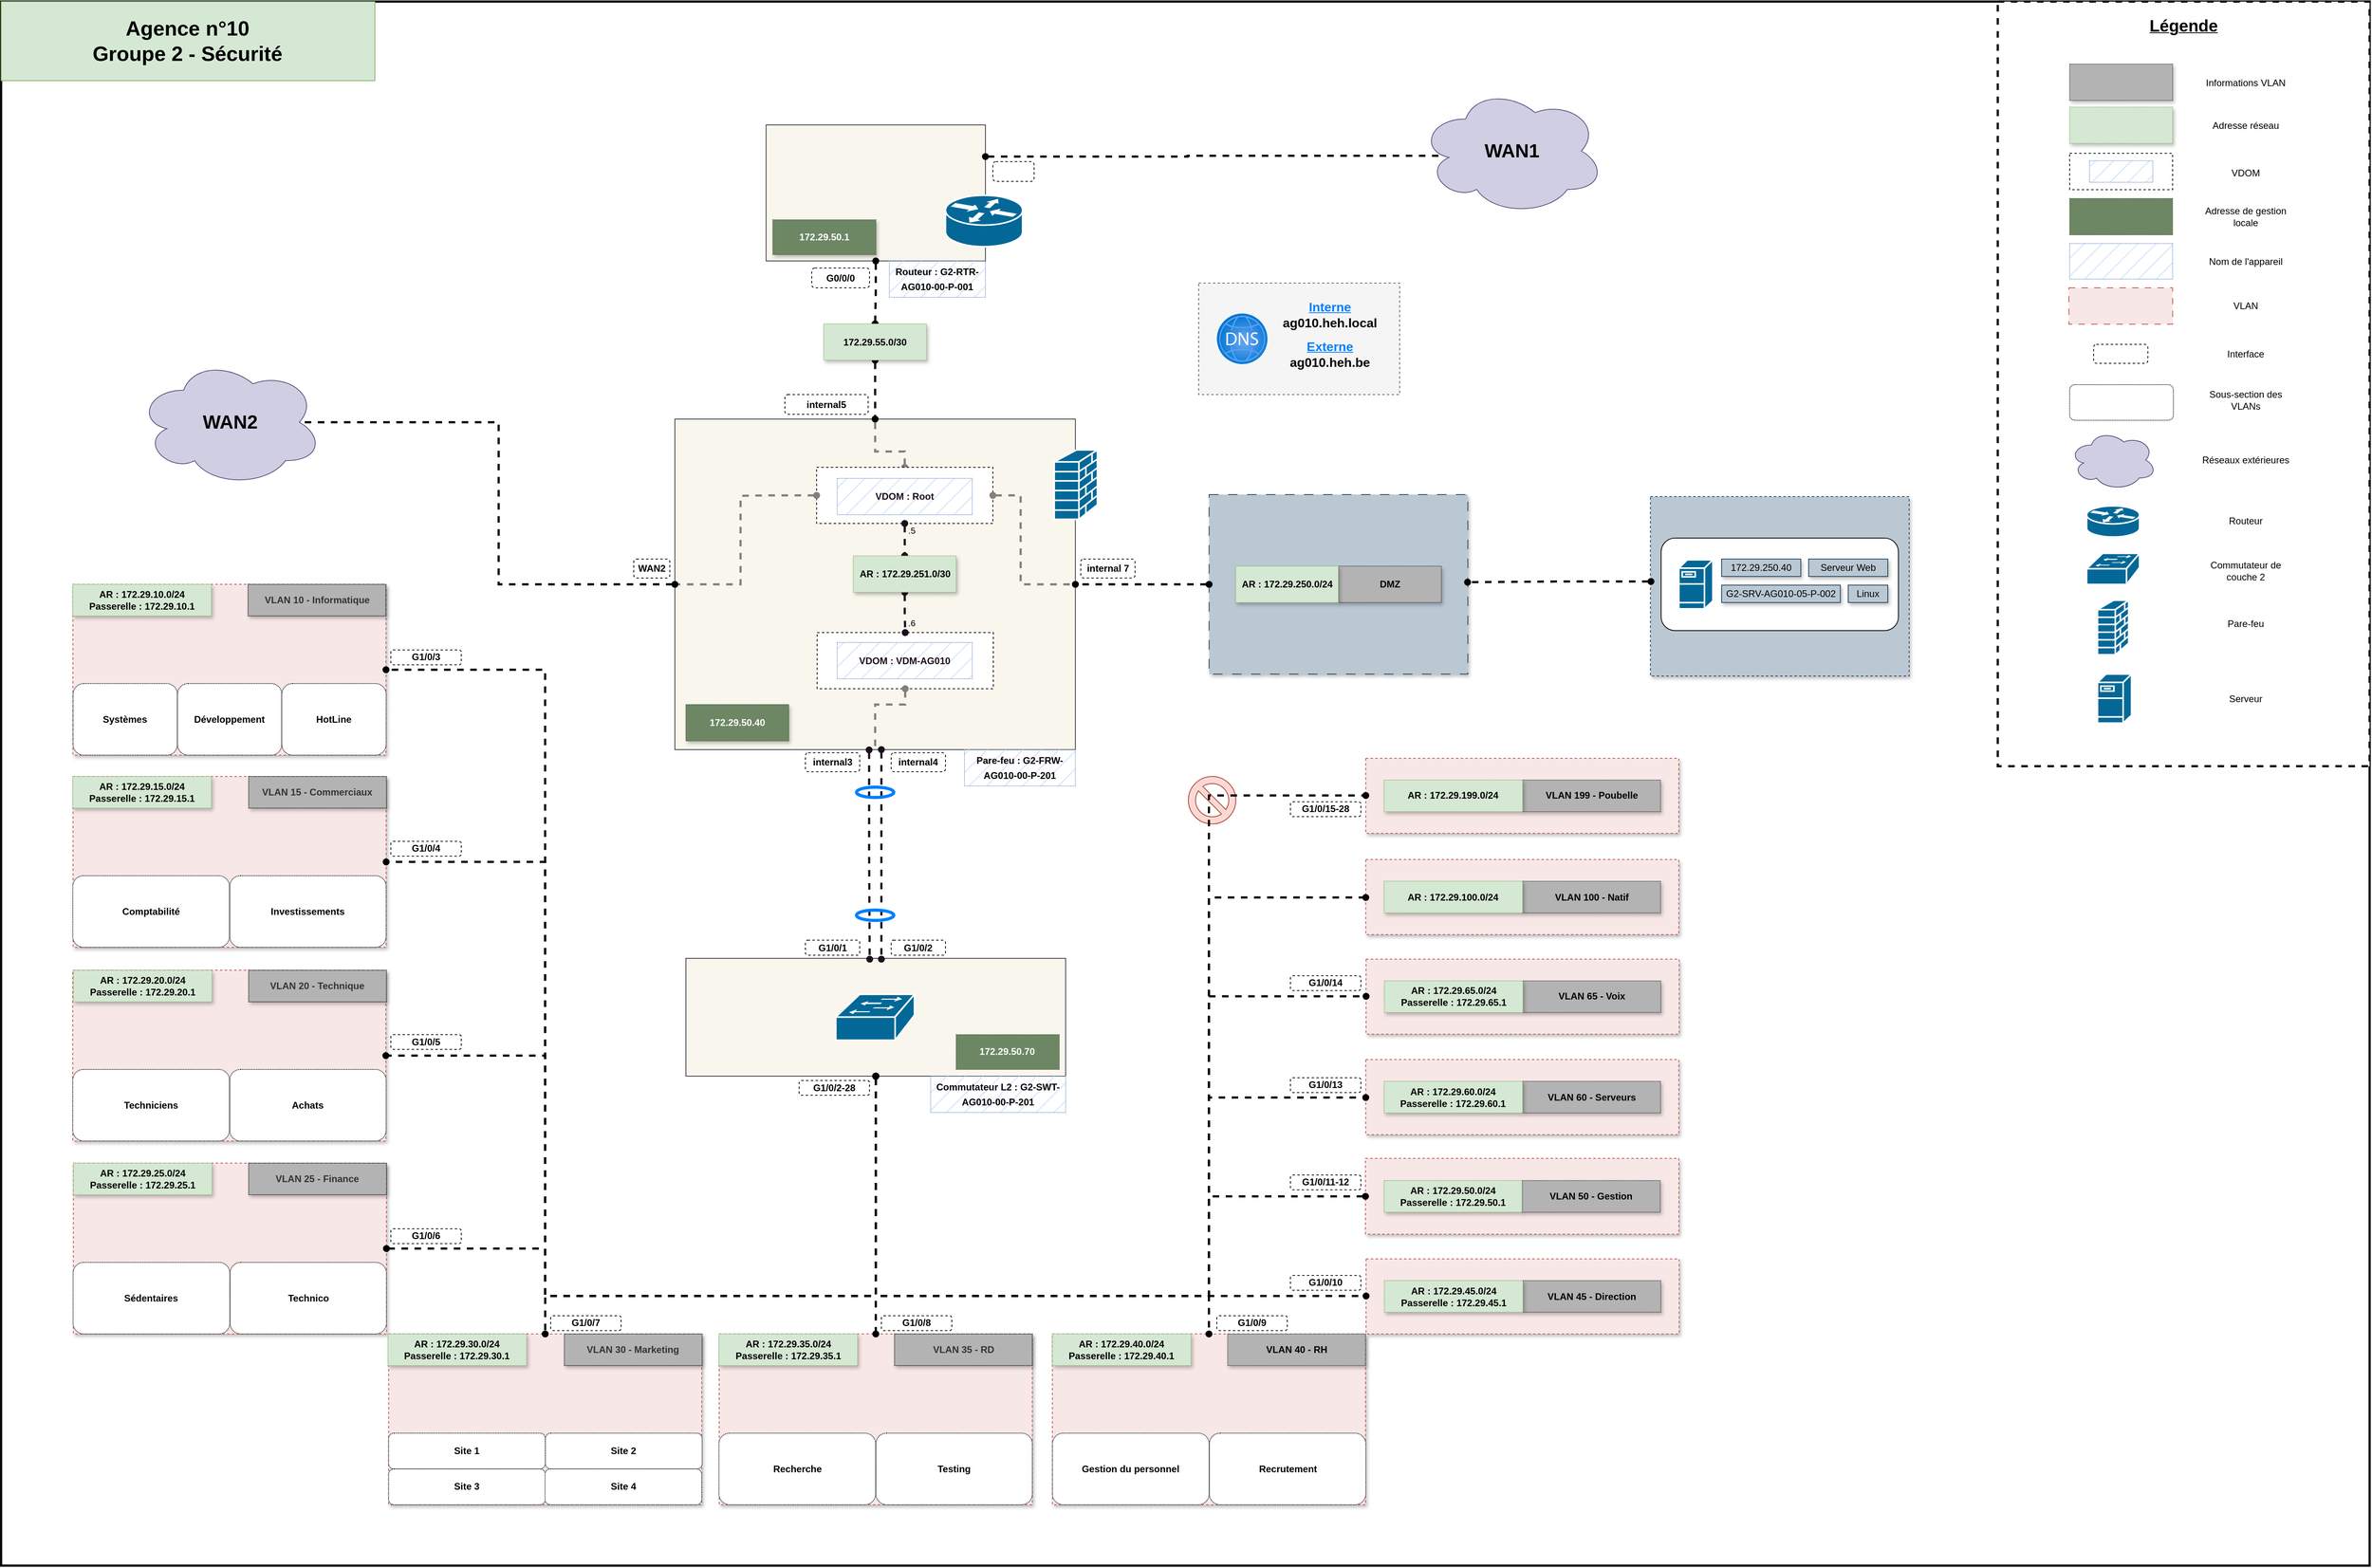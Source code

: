 <mxfile version="27.0.5">
  <diagram name="Page-1" id="o6dXWMKYZWtgQRUasc6D">
    <mxGraphModel dx="2887" dy="2301" grid="1" gridSize="10" guides="1" tooltips="1" connect="1" arrows="1" fold="1" page="1" pageScale="1" pageWidth="850" pageHeight="1100" math="0" shadow="0">
      <root>
        <mxCell id="0" />
        <mxCell id="1" parent="0" />
        <mxCell id="eMmr0PGx6Y2KIzikIdDh-79" value="" style="rounded=1;whiteSpace=wrap;html=1;" parent="1" vertex="1">
          <mxGeometry x="876" y="-692.14" width="120" height="60" as="geometry" />
        </mxCell>
        <mxCell id="OyIDfXtrHBAEX9Kgt6Ct-145" value="" style="rounded=0;whiteSpace=wrap;html=1;movable=0;resizable=0;rotatable=0;deletable=0;editable=0;locked=1;connectable=0;strokeWidth=2.756;" parent="1" vertex="1">
          <mxGeometry x="-694.59" y="-1097" width="2993.59" height="1978" as="geometry" />
        </mxCell>
        <mxCell id="eMmr0PGx6Y2KIzikIdDh-52" value="" style="rounded=0;whiteSpace=wrap;html=1;fillColor=#f9f7ed;strokeColor=#36393d;" parent="1" vertex="1">
          <mxGeometry x="272.3" y="-941" width="277.2" height="172" as="geometry" />
        </mxCell>
        <mxCell id="eMmr0PGx6Y2KIzikIdDh-23" value="" style="rounded=0;whiteSpace=wrap;html=1;fillColor=#f9f7ed;strokeColor=#36393d;" parent="1" vertex="1">
          <mxGeometry x="157" y="-569" width="506.2" height="418" as="geometry" />
        </mxCell>
        <mxCell id="eMmr0PGx6Y2KIzikIdDh-22" value="" style="rounded=0;whiteSpace=wrap;html=1;fillColor=#f9f7ed;strokeColor=#36393d;" parent="1" vertex="1">
          <mxGeometry x="170.93" y="113" width="479.95" height="149" as="geometry" />
        </mxCell>
        <mxCell id="J6SySUkuiro5pyR3R1e_-1" value="&lt;font style=&quot;font-size: 26px;&quot;&gt;&lt;b&gt;Agence n°10&lt;/b&gt;&lt;/font&gt;&lt;div style=&quot;font-size: 26px;&quot;&gt;&lt;font style=&quot;font-size: 26px;&quot;&gt;&lt;b&gt;Groupe 2 - Sécurité&lt;/b&gt;&lt;/font&gt;&lt;/div&gt;" style="rounded=0;whiteSpace=wrap;html=1;fillColor=#d5e8d4;strokeColor=#82b366;" parent="1" vertex="1">
          <mxGeometry x="-694.59" y="-1097" width="472.43" height="100" as="geometry" />
        </mxCell>
        <mxCell id="z5QOLfuxmkC_10ksmBmT-7" value="&lt;font style=&quot;font-size: 24px;&quot;&gt;&lt;b&gt;WAN2&lt;/b&gt;&lt;/font&gt;" style="ellipse;shape=cloud;whiteSpace=wrap;html=1;fillColor=#d0cee2;strokeColor=#56517e;" parent="1" vertex="1">
          <mxGeometry x="-522.36" y="-646" width="233.92" height="162" as="geometry" />
        </mxCell>
        <mxCell id="z5QOLfuxmkC_10ksmBmT-10" value="" style="rounded=0;whiteSpace=wrap;html=1;fillColor=#F8E7E7;strokeColor=#b85450;glass=0;shadow=1;dashed=1;" parent="1" vertex="1">
          <mxGeometry x="-603.81" y="-360" width="395.67" height="216" as="geometry" />
        </mxCell>
        <mxCell id="z5QOLfuxmkC_10ksmBmT-22" value="&lt;b&gt;VLAN 10 - Informatique&lt;/b&gt;" style="rounded=0;whiteSpace=wrap;html=1;fillColor=#B3B3B3;strokeColor=#000000;dashed=1;dashPattern=1 1;fontColor=#333333;shadow=1;" parent="1" vertex="1">
          <mxGeometry x="-382.49" y="-360" width="174.16" height="40" as="geometry" />
        </mxCell>
        <mxCell id="OyIDfXtrHBAEX9Kgt6Ct-5" value="&lt;b&gt;Systèmes&lt;/b&gt;" style="rounded=1;whiteSpace=wrap;html=1;dashed=1;dashPattern=1 1;" parent="1" vertex="1">
          <mxGeometry x="-603.62" y="-234.5" width="131.89" height="90.551" as="geometry" />
        </mxCell>
        <mxCell id="OyIDfXtrHBAEX9Kgt6Ct-8" value="&lt;b&gt;Développement&lt;/b&gt;" style="rounded=1;whiteSpace=wrap;html=1;dashed=1;dashPattern=1 1;" parent="1" vertex="1">
          <mxGeometry x="-471.73" y="-234.5" width="131.89" height="90.5" as="geometry" />
        </mxCell>
        <mxCell id="OyIDfXtrHBAEX9Kgt6Ct-9" value="&lt;b&gt;HotLine&lt;/b&gt;" style="rounded=1;whiteSpace=wrap;html=1;dashed=1;dashPattern=1 1;" parent="1" vertex="1">
          <mxGeometry x="-339.84" y="-234.5" width="131.89" height="90.5" as="geometry" />
        </mxCell>
        <mxCell id="OyIDfXtrHBAEX9Kgt6Ct-12" value="" style="rounded=0;whiteSpace=wrap;html=1;fillColor=#F8E7E7;strokeColor=#b85450;glass=0;shadow=1;dashed=1;" parent="1" vertex="1">
          <mxGeometry x="-603.62" y="-117" width="395.67" height="216" as="geometry" />
        </mxCell>
        <mxCell id="OyIDfXtrHBAEX9Kgt6Ct-13" value="&lt;b&gt;VLAN 15 - Commerciaux&lt;/b&gt;" style="rounded=0;whiteSpace=wrap;html=1;fillColor=#B3B3B3;strokeColor=#000000;dashed=1;dashPattern=1 1;fontColor=#333333;shadow=1;" parent="1" vertex="1">
          <mxGeometry x="-381.66" y="-117" width="174.16" height="40" as="geometry" />
        </mxCell>
        <mxCell id="OyIDfXtrHBAEX9Kgt6Ct-17" value="" style="rounded=0;whiteSpace=wrap;html=1;fillColor=#F8E7E7;strokeColor=#b85450;glass=0;shadow=1;dashed=1;" parent="1" vertex="1">
          <mxGeometry x="-604" y="128" width="395.67" height="216" as="geometry" />
        </mxCell>
        <mxCell id="OyIDfXtrHBAEX9Kgt6Ct-18" value="&lt;b&gt;VLAN 20 - Technique&lt;/b&gt;" style="rounded=0;whiteSpace=wrap;html=1;fillColor=#B3B3B3;strokeColor=#000000;dashed=1;dashPattern=1 1;fontColor=#333333;shadow=1;" parent="1" vertex="1">
          <mxGeometry x="-381.73" y="128" width="174.16" height="40" as="geometry" />
        </mxCell>
        <mxCell id="OyIDfXtrHBAEX9Kgt6Ct-23" value="&lt;b&gt;Investissements&lt;/b&gt;" style="rounded=1;whiteSpace=wrap;html=1;dashed=1;dashPattern=1 1;" parent="1" vertex="1">
          <mxGeometry x="-405.59" y="8.45" width="197.637" height="90.551" as="geometry" />
        </mxCell>
        <mxCell id="OyIDfXtrHBAEX9Kgt6Ct-26" value="&lt;b&gt;Comptabilité&lt;/b&gt;" style="rounded=1;whiteSpace=wrap;html=1;dashed=1;dashPattern=1 1;" parent="1" vertex="1">
          <mxGeometry x="-604" y="8.45" width="198.031" height="90.551" as="geometry" />
        </mxCell>
        <mxCell id="OyIDfXtrHBAEX9Kgt6Ct-27" value="&lt;b&gt;Achats&lt;/b&gt;" style="rounded=1;whiteSpace=wrap;html=1;dashed=1;dashPattern=1 1;" parent="1" vertex="1">
          <mxGeometry x="-405.59" y="253.45" width="197.637" height="90.551" as="geometry" />
        </mxCell>
        <mxCell id="OyIDfXtrHBAEX9Kgt6Ct-28" value="&lt;b&gt;Techniciens&lt;/b&gt;" style="rounded=1;whiteSpace=wrap;html=1;dashed=1;dashPattern=1 1;" parent="1" vertex="1">
          <mxGeometry x="-604" y="253.45" width="198.031" height="90.551" as="geometry" />
        </mxCell>
        <mxCell id="OyIDfXtrHBAEX9Kgt6Ct-29" value="" style="rounded=0;whiteSpace=wrap;html=1;fillColor=#F8E7E7;strokeColor=#b85450;glass=0;shadow=1;dashed=1;" parent="1" vertex="1">
          <mxGeometry x="-204.747" y="588" width="395.67" height="216" as="geometry" />
        </mxCell>
        <mxCell id="OyIDfXtrHBAEX9Kgt6Ct-30" value="&lt;b&gt;VLAN 30 - Marketing&lt;/b&gt;" style="rounded=0;whiteSpace=wrap;html=1;fillColor=#B3B3B3;strokeColor=#000000;dashed=1;dashPattern=1 1;fontColor=#333333;shadow=1;" parent="1" vertex="1">
          <mxGeometry x="17.26" y="588" width="174.16" height="40" as="geometry" />
        </mxCell>
        <mxCell id="OyIDfXtrHBAEX9Kgt6Ct-32" value="&lt;b&gt;Site 1&lt;/b&gt;" style="rounded=1;whiteSpace=wrap;html=1;dashed=1;dashPattern=1 1;" parent="1" vertex="1">
          <mxGeometry x="-204.82" y="713.45" width="198.031" height="45.275" as="geometry" />
        </mxCell>
        <mxCell id="OyIDfXtrHBAEX9Kgt6Ct-33" value="&lt;b&gt;Site 2&lt;/b&gt;" style="rounded=1;whiteSpace=wrap;html=1;dashed=1;dashPattern=1 1;" parent="1" vertex="1">
          <mxGeometry x="-6.61" y="713.45" width="198.031" height="45.275" as="geometry" />
        </mxCell>
        <mxCell id="OyIDfXtrHBAEX9Kgt6Ct-34" value="&lt;b&gt;Site 3&lt;/b&gt;" style="rounded=1;whiteSpace=wrap;html=1;dashed=1;dashPattern=1 1;" parent="1" vertex="1">
          <mxGeometry x="-204.82" y="758.72" width="198.031" height="45.275" as="geometry" />
        </mxCell>
        <mxCell id="OyIDfXtrHBAEX9Kgt6Ct-35" value="&lt;b&gt;Site 4&lt;/b&gt;" style="rounded=1;whiteSpace=wrap;html=1;dashed=1;dashPattern=1 1;" parent="1" vertex="1">
          <mxGeometry x="-7.11" y="758.72" width="198.031" height="45.275" as="geometry" />
        </mxCell>
        <mxCell id="OyIDfXtrHBAEX9Kgt6Ct-36" value="" style="rounded=0;whiteSpace=wrap;html=1;fillColor=#F8E7E7;strokeColor=#b85450;glass=0;shadow=1;dashed=1;" parent="1" vertex="1">
          <mxGeometry x="-603.24" y="372" width="395.67" height="216" as="geometry" />
        </mxCell>
        <mxCell id="OyIDfXtrHBAEX9Kgt6Ct-37" value="&lt;b&gt;VLAN 25 - Finance&lt;/b&gt;" style="rounded=0;whiteSpace=wrap;html=1;fillColor=#B3B3B3;strokeColor=#000000;dashed=1;dashPattern=1 1;fontColor=#333333;shadow=1;" parent="1" vertex="1">
          <mxGeometry x="-381.66" y="372" width="174.16" height="40" as="geometry" />
        </mxCell>
        <mxCell id="OyIDfXtrHBAEX9Kgt6Ct-38" value="&lt;b&gt;Technico&lt;/b&gt;" style="rounded=1;whiteSpace=wrap;html=1;dashed=1;dashPattern=1 1;" parent="1" vertex="1">
          <mxGeometry x="-405.21" y="497.45" width="197.637" height="90.551" as="geometry" />
        </mxCell>
        <mxCell id="OyIDfXtrHBAEX9Kgt6Ct-39" value="&lt;b&gt;Sédentaires&lt;/b&gt;" style="rounded=1;whiteSpace=wrap;html=1;dashed=1;dashPattern=1 1;" parent="1" vertex="1">
          <mxGeometry x="-603.62" y="497.45" width="198.031" height="90.551" as="geometry" />
        </mxCell>
        <mxCell id="OyIDfXtrHBAEX9Kgt6Ct-40" value="" style="rounded=0;whiteSpace=wrap;html=1;fillColor=#F8E7E7;strokeColor=#b85450;glass=0;shadow=1;dashed=1;" parent="1" vertex="1">
          <mxGeometry x="213.07" y="588" width="395.67" height="216" as="geometry" />
        </mxCell>
        <mxCell id="OyIDfXtrHBAEX9Kgt6Ct-41" value="&lt;b&gt;VLAN 35 - RD&lt;/b&gt;" style="rounded=0;whiteSpace=wrap;html=1;fillColor=#B3B3B3;strokeColor=#000000;dashed=1;dashPattern=1 1;fontColor=#333333;shadow=1;" parent="1" vertex="1">
          <mxGeometry x="434.58" y="588" width="174.16" height="40" as="geometry" />
        </mxCell>
        <mxCell id="OyIDfXtrHBAEX9Kgt6Ct-42" value="&lt;b&gt;Testing&lt;/b&gt;" style="rounded=1;whiteSpace=wrap;html=1;dashed=1;dashPattern=1 1;" parent="1" vertex="1">
          <mxGeometry x="411.1" y="713.45" width="197.637" height="90.551" as="geometry" />
        </mxCell>
        <mxCell id="OyIDfXtrHBAEX9Kgt6Ct-43" value="&lt;b&gt;Recherche&lt;/b&gt;" style="rounded=1;whiteSpace=wrap;html=1;dashed=1;dashPattern=1 1;" parent="1" vertex="1">
          <mxGeometry x="212.69" y="713.45" width="198.031" height="90.551" as="geometry" />
        </mxCell>
        <mxCell id="OyIDfXtrHBAEX9Kgt6Ct-44" value="" style="rounded=0;whiteSpace=wrap;html=1;fillColor=#F8E7E7;strokeColor=#b85450;glass=0;shadow=1;dashed=1;" parent="1" vertex="1">
          <mxGeometry x="634.19" y="588" width="395.67" height="216" as="geometry" />
        </mxCell>
        <mxCell id="OyIDfXtrHBAEX9Kgt6Ct-45" value="&lt;b&gt;VLAN 40 - RH&lt;/b&gt;" style="rounded=0;whiteSpace=wrap;html=1;fillColor=#B3B3B3;strokeColor=#36393d;dashed=1;dashPattern=1 1;shadow=1;" parent="1" vertex="1">
          <mxGeometry x="855.7" y="588" width="174.16" height="40" as="geometry" />
        </mxCell>
        <mxCell id="OyIDfXtrHBAEX9Kgt6Ct-46" value="&lt;b&gt;Recrutement&lt;/b&gt;" style="rounded=1;whiteSpace=wrap;html=1;dashed=1;dashPattern=1 1;" parent="1" vertex="1">
          <mxGeometry x="832.6" y="713.45" width="197.637" height="90.551" as="geometry" />
        </mxCell>
        <mxCell id="OyIDfXtrHBAEX9Kgt6Ct-47" value="&lt;b&gt;Gestion du personnel&lt;/b&gt;" style="rounded=1;whiteSpace=wrap;html=1;dashed=1;dashPattern=1 1;" parent="1" vertex="1">
          <mxGeometry x="634.19" y="713.45" width="198.031" height="90.551" as="geometry" />
        </mxCell>
        <mxCell id="OyIDfXtrHBAEX9Kgt6Ct-48" value="" style="rounded=0;whiteSpace=wrap;html=1;fillColor=#F8E7E7;strokeColor=#b85450;glass=0;shadow=1;dashed=1;" parent="1" vertex="1">
          <mxGeometry x="1030.62" y="493.12" width="395.67" height="94.882" as="geometry" />
        </mxCell>
        <mxCell id="OyIDfXtrHBAEX9Kgt6Ct-49" value="&lt;b&gt;VLAN 45 - Direction&lt;/b&gt;" style="rounded=0;whiteSpace=wrap;html=1;fillColor=#B3B3B3;strokeColor=#36393d;dashed=1;dashPattern=1 1;shadow=1;" parent="1" vertex="1">
          <mxGeometry x="1228.97" y="520.56" width="174.16" height="40" as="geometry" />
        </mxCell>
        <mxCell id="OyIDfXtrHBAEX9Kgt6Ct-56" value="&lt;b&gt;AR : 172.29.10.0/24&lt;/b&gt;&lt;div&gt;&lt;b&gt;Passerelle : 172.29.10.1&lt;/b&gt;&lt;/div&gt;" style="rounded=0;whiteSpace=wrap;html=1;fillColor=#d5e8d4;strokeColor=#82b366;dashed=1;dashPattern=1 1;shadow=1;" parent="1" vertex="1">
          <mxGeometry x="-604" y="-360" width="175.19" height="40" as="geometry" />
        </mxCell>
        <mxCell id="OyIDfXtrHBAEX9Kgt6Ct-57" value="&lt;b&gt;AR : 172.29.15.0/24&lt;/b&gt;&lt;div&gt;&lt;b&gt;Passerelle : 172.29.15.1&lt;/b&gt;&lt;/div&gt;" style="rounded=0;whiteSpace=wrap;html=1;fillColor=#d5e8d4;strokeColor=#82b366;dashed=1;dashPattern=1 1;shadow=1;" parent="1" vertex="1">
          <mxGeometry x="-604" y="-117" width="175.19" height="40" as="geometry" />
        </mxCell>
        <mxCell id="OyIDfXtrHBAEX9Kgt6Ct-58" value="&lt;b&gt;AR : 172.29.20.0/24&lt;/b&gt;&lt;div&gt;&lt;b&gt;Passerelle : 172.29.20.1&lt;/b&gt;&lt;/div&gt;" style="rounded=0;whiteSpace=wrap;html=1;fillColor=#d5e8d4;strokeColor=#82b366;dashed=1;dashPattern=1 1;shadow=1;" parent="1" vertex="1">
          <mxGeometry x="-603.24" y="128" width="175.19" height="40" as="geometry" />
        </mxCell>
        <mxCell id="OyIDfXtrHBAEX9Kgt6Ct-59" value="&lt;b&gt;AR : 172.29.25.0/24&lt;/b&gt;&lt;div&gt;&lt;b&gt;Passerelle : 172.29.25.1&lt;/b&gt;&lt;/div&gt;" style="rounded=0;whiteSpace=wrap;html=1;fillColor=#d5e8d4;strokeColor=#82b366;dashed=1;dashPattern=1 1;shadow=1;" parent="1" vertex="1">
          <mxGeometry x="-603.24" y="372" width="175.19" height="40" as="geometry" />
        </mxCell>
        <mxCell id="OyIDfXtrHBAEX9Kgt6Ct-66" value="&lt;b&gt;AR : 172.29.30.0/24&lt;/b&gt;&lt;div&gt;&lt;b&gt;Passerelle : 172.29.30.1&lt;/b&gt;&lt;/div&gt;" style="rounded=0;whiteSpace=wrap;html=1;fillColor=#d5e8d4;strokeColor=#82b366;dashed=1;dashPattern=1 1;shadow=1;" parent="1" vertex="1">
          <mxGeometry x="-205.58" y="588" width="175.19" height="40" as="geometry" />
        </mxCell>
        <mxCell id="OyIDfXtrHBAEX9Kgt6Ct-67" value="&lt;b&gt;AR : 172.29.35.0/24&lt;/b&gt;&lt;div&gt;&lt;b&gt;Passerelle : 172.29.35.1&lt;/b&gt;&lt;/div&gt;" style="rounded=0;whiteSpace=wrap;html=1;fillColor=#d5e8d4;strokeColor=#82b366;dashed=1;dashPattern=1 1;shadow=1;" parent="1" vertex="1">
          <mxGeometry x="212.69" y="588" width="175.19" height="40" as="geometry" />
        </mxCell>
        <mxCell id="OyIDfXtrHBAEX9Kgt6Ct-68" value="&lt;b&gt;AR : 172.29.40.0/24&lt;/b&gt;&lt;div&gt;&lt;b&gt;Passerelle : 172.29.40.1&lt;/b&gt;&lt;/div&gt;" style="rounded=0;whiteSpace=wrap;html=1;fillColor=#d5e8d4;strokeColor=#82b366;dashed=1;dashPattern=1 1;shadow=1;" parent="1" vertex="1">
          <mxGeometry x="634.19" y="588" width="175.19" height="40" as="geometry" />
        </mxCell>
        <mxCell id="OyIDfXtrHBAEX9Kgt6Ct-69" value="&lt;b&gt;AR : 172.29.45.0/24&lt;/b&gt;&lt;div&gt;&lt;b&gt;Passerelle : 172.29.45.1&lt;/b&gt;&lt;/div&gt;" style="rounded=0;whiteSpace=wrap;html=1;fillColor=#d5e8d4;strokeColor=#82b366;dashed=1;dashPattern=1 1;shadow=1;" parent="1" vertex="1">
          <mxGeometry x="1053.78" y="520.56" width="175.19" height="40" as="geometry" />
        </mxCell>
        <mxCell id="z5QOLfuxmkC_10ksmBmT-4" value="" style="shape=mxgraph.cisco.routers.router;sketch=0;html=1;pointerEvents=1;dashed=0;fillColor=#036897;strokeColor=#ffffff;strokeWidth=2;verticalLabelPosition=bottom;verticalAlign=top;align=center;outlineConnect=0;" parent="1" vertex="1">
          <mxGeometry x="499" y="-852" width="97.5" height="65" as="geometry" />
        </mxCell>
        <mxCell id="OyIDfXtrHBAEX9Kgt6Ct-106" value="" style="rounded=0;whiteSpace=wrap;html=1;fillColor=#F8E7E7;strokeColor=#b85450;glass=0;shadow=1;dashed=1;" parent="1" vertex="1">
          <mxGeometry x="1030.24" y="241" width="395.67" height="95" as="geometry" />
        </mxCell>
        <mxCell id="OyIDfXtrHBAEX9Kgt6Ct-107" value="&lt;b&gt;VLAN 60 - Serveurs&lt;/b&gt;" style="rounded=0;whiteSpace=wrap;html=1;fillColor=#B3B3B3;strokeColor=#36393d;dashed=1;dashPattern=1 1;shadow=1;" parent="1" vertex="1">
          <mxGeometry x="1228.59" y="268.5" width="174.16" height="40" as="geometry" />
        </mxCell>
        <mxCell id="OyIDfXtrHBAEX9Kgt6Ct-110" value="&lt;b&gt;AR : 172.29.60.0/24&lt;/b&gt;&lt;div&gt;&lt;b&gt;Passerelle : 172.29.60.1&lt;/b&gt;&lt;/div&gt;" style="rounded=0;whiteSpace=wrap;html=1;fillColor=#d5e8d4;strokeColor=#82b366;dashed=1;dashPattern=1 1;shadow=1;" parent="1" vertex="1">
          <mxGeometry x="1053.4" y="268.5" width="175.19" height="40" as="geometry" />
        </mxCell>
        <mxCell id="OyIDfXtrHBAEX9Kgt6Ct-114" value="" style="rounded=0;whiteSpace=wrap;html=1;fillColor=#F8E7E7;strokeColor=#b85450;glass=0;shadow=1;dashed=1;" parent="1" vertex="1">
          <mxGeometry x="1030.62" y="114.0" width="395.67" height="94.882" as="geometry" />
        </mxCell>
        <mxCell id="OyIDfXtrHBAEX9Kgt6Ct-115" value="&lt;b&gt;VLAN 65 - Voix&lt;/b&gt;" style="rounded=0;whiteSpace=wrap;html=1;fillColor=#B3B3B3;strokeColor=#36393d;dashed=1;dashPattern=1 1;shadow=1;" parent="1" vertex="1">
          <mxGeometry x="1228.97" y="141.44" width="174.16" height="40" as="geometry" />
        </mxCell>
        <mxCell id="OyIDfXtrHBAEX9Kgt6Ct-116" value="&lt;b&gt;AR : 172.29.65.0/24&lt;/b&gt;&lt;div&gt;&lt;b&gt;Passerelle : 172.29.65.1&lt;/b&gt;&lt;/div&gt;" style="rounded=0;whiteSpace=wrap;html=1;fillColor=#d5e8d4;strokeColor=#82b366;dashed=1;dashPattern=1 1;shadow=1;" parent="1" vertex="1">
          <mxGeometry x="1053.78" y="141.44" width="175.19" height="40" as="geometry" />
        </mxCell>
        <mxCell id="OyIDfXtrHBAEX9Kgt6Ct-117" value="" style="rounded=0;whiteSpace=wrap;html=1;fillColor=#F8E7E7;strokeColor=#b85450;glass=0;shadow=1;dashed=1;" parent="1" vertex="1">
          <mxGeometry x="1030.24" y="-12.0" width="395.67" height="95" as="geometry" />
        </mxCell>
        <mxCell id="OyIDfXtrHBAEX9Kgt6Ct-118" value="&lt;b&gt;VLAN 100 - Natif&lt;/b&gt;" style="rounded=0;whiteSpace=wrap;html=1;fillColor=#B3B3B3;strokeColor=#36393d;dashed=1;dashPattern=1 1;shadow=1;" parent="1" vertex="1">
          <mxGeometry x="1228.59" y="15.5" width="174.16" height="40" as="geometry" />
        </mxCell>
        <mxCell id="OyIDfXtrHBAEX9Kgt6Ct-119" value="&lt;b&gt;AR : 172.29.100.0/24&lt;/b&gt;" style="rounded=0;whiteSpace=wrap;html=1;fillColor=#d5e8d4;strokeColor=#82b366;dashed=1;dashPattern=1 1;shadow=1;" parent="1" vertex="1">
          <mxGeometry x="1053.4" y="15.5" width="175.19" height="40" as="geometry" />
        </mxCell>
        <mxCell id="OyIDfXtrHBAEX9Kgt6Ct-125" value="" style="rounded=0;whiteSpace=wrap;html=1;fillColor=#F8E7E7;strokeColor=#b85450;glass=0;shadow=1;dashed=1;" parent="1" vertex="1">
          <mxGeometry x="1030.24" y="-140.0" width="395.67" height="94.882" as="geometry" />
        </mxCell>
        <mxCell id="OyIDfXtrHBAEX9Kgt6Ct-126" value="&lt;b&gt;VLAN 199 - Poubelle&lt;/b&gt;" style="rounded=0;whiteSpace=wrap;html=1;fillColor=#B3B3B3;strokeColor=#36393d;dashed=1;dashPattern=1 1;shadow=1;" parent="1" vertex="1">
          <mxGeometry x="1228.59" y="-112.56" width="174.16" height="40" as="geometry" />
        </mxCell>
        <mxCell id="OyIDfXtrHBAEX9Kgt6Ct-127" value="&lt;b&gt;AR : 172.29.199.0/24&lt;/b&gt;" style="rounded=0;whiteSpace=wrap;html=1;fillColor=#d5e8d4;strokeColor=#82b366;dashed=1;dashPattern=1 1;shadow=1;" parent="1" vertex="1">
          <mxGeometry x="1053.4" y="-112.56" width="175.19" height="40" as="geometry" />
        </mxCell>
        <mxCell id="OyIDfXtrHBAEX9Kgt6Ct-129" value="&lt;font style=&quot;font-size: 24px;&quot;&gt;&lt;b&gt;WAN1&lt;/b&gt;&lt;/font&gt;" style="ellipse;shape=cloud;whiteSpace=wrap;html=1;fillColor=#d0cee2;strokeColor=#56517e;" parent="1" vertex="1">
          <mxGeometry x="1098" y="-989" width="233.92" height="162" as="geometry" />
        </mxCell>
        <mxCell id="OyIDfXtrHBAEX9Kgt6Ct-140" value="" style="rounded=0;whiteSpace=wrap;html=1;fillColor=#bac8d3;strokeColor=#23445d;glass=0;shadow=1;dashed=1;dashPattern=12 12;" parent="1" vertex="1">
          <mxGeometry x="832.22" y="-473.5" width="327" height="227" as="geometry" />
        </mxCell>
        <mxCell id="eMmr0PGx6Y2KIzikIdDh-43" style="edgeStyle=orthogonalEdgeStyle;rounded=0;orthogonalLoop=1;jettySize=auto;html=1;entryX=1;entryY=0.5;entryDx=0;entryDy=0;strokeWidth=2.756;startArrow=oval;startFill=1;endArrow=oval;endFill=1;dashed=1;" parent="1" source="OyIDfXtrHBAEX9Kgt6Ct-140" target="eMmr0PGx6Y2KIzikIdDh-23" edge="1">
          <mxGeometry relative="1" as="geometry" />
        </mxCell>
        <mxCell id="OyIDfXtrHBAEX9Kgt6Ct-141" value="&lt;b&gt;DMZ&lt;/b&gt;" style="rounded=0;whiteSpace=wrap;html=1;fillColor=#B3B3B3;strokeColor=#36393d;dashed=1;dashPattern=1 1;shadow=1;direction=west;" parent="1" vertex="1">
          <mxGeometry x="995.72" y="-383" width="129.96" height="46" as="geometry" />
        </mxCell>
        <mxCell id="OyIDfXtrHBAEX9Kgt6Ct-155" value="&lt;div style=&quot;line-height: 19px;&quot;&gt;&lt;b&gt;Commutateur L2 : G2-SWT-AG010-00-P-201&lt;/b&gt;&lt;/div&gt;" style="rounded=0;whiteSpace=wrap;html=1;fillColor=#dae8fc;strokeColor=#6c8ebf;dashed=1;dashPattern=1 1;shadow=0;fillStyle=hatch;" parent="1" vertex="1">
          <mxGeometry x="480.28" y="262" width="170.6" height="46" as="geometry" />
        </mxCell>
        <mxCell id="OyIDfXtrHBAEX9Kgt6Ct-11" value="" style="verticalLabelPosition=bottom;verticalAlign=top;html=1;shape=mxgraph.basic.no_symbol;fillColor=#fad9d5;strokeColor=#ae4132;" parent="1" vertex="1">
          <mxGeometry x="806" y="-117.0" width="60" height="60" as="geometry" />
        </mxCell>
        <mxCell id="OyIDfXtrHBAEX9Kgt6Ct-162" value="&lt;b&gt;AR : 172.29.250.0/24&lt;/b&gt;" style="rounded=0;whiteSpace=wrap;html=1;fillColor=#d5e8d4;strokeColor=#82b366;dashed=1;dashPattern=1 1;shadow=1;" parent="1" vertex="1">
          <mxGeometry x="865.76" y="-383" width="129.96" height="46" as="geometry" />
        </mxCell>
        <mxCell id="OyIDfXtrHBAEX9Kgt6Ct-163" value="" style="rounded=0;whiteSpace=wrap;html=1;dashed=1;fillStyle=auto;strokeWidth=2.756;movable=1;resizable=1;rotatable=1;deletable=1;editable=1;locked=0;connectable=1;" parent="1" vertex="1">
          <mxGeometry x="1829" y="-1097" width="470" height="967" as="geometry" />
        </mxCell>
        <mxCell id="OyIDfXtrHBAEX9Kgt6Ct-164" value="" style="rounded=0;whiteSpace=wrap;html=1;fillColor=#d5e8d4;strokeColor=#82b366;dashed=1;dashPattern=1 1;shadow=1;" parent="1" vertex="1">
          <mxGeometry x="1919.89" y="-963.61" width="130.11" height="46" as="geometry" />
        </mxCell>
        <mxCell id="OyIDfXtrHBAEX9Kgt6Ct-165" value="&lt;div style=&quot;line-height: 19px;&quot;&gt;&lt;br&gt;&lt;/div&gt;" style="rounded=0;whiteSpace=wrap;html=1;fillColor=#dae8fc;strokeColor=#6c8ebf;dashed=1;dashPattern=1 1;shadow=0;fillStyle=hatch;" parent="1" vertex="1">
          <mxGeometry x="1919.89" y="-791" width="130.08" height="45" as="geometry" />
        </mxCell>
        <mxCell id="OyIDfXtrHBAEX9Kgt6Ct-166" value="&lt;div style=&quot;line-height: 19px;&quot;&gt;&lt;br&gt;&lt;/div&gt;" style="rounded=0;whiteSpace=wrap;html=1;fillColor=#6d8764;strokeColor=#3A5431;dashed=1;dashPattern=1 1;shadow=0;fillStyle=auto;fontColor=#ffffff;" parent="1" vertex="1">
          <mxGeometry x="1919.89" y="-848" width="130.08" height="46" as="geometry" />
        </mxCell>
        <mxCell id="OyIDfXtrHBAEX9Kgt6Ct-167" value="&lt;b&gt;&lt;u&gt;&lt;font style=&quot;font-size: 21px;&quot;&gt;Légende&lt;/font&gt;&lt;/u&gt;&lt;/b&gt;" style="rounded=0;whiteSpace=wrap;html=1;fillColor=none;strokeColor=none;" parent="1" vertex="1">
          <mxGeometry x="2004" y="-1097" width="120" height="60" as="geometry" />
        </mxCell>
        <mxCell id="OyIDfXtrHBAEX9Kgt6Ct-169" value="" style="ellipse;shape=cloud;whiteSpace=wrap;html=1;fillColor=#d0cee2;strokeColor=#56517e;" parent="1" vertex="1">
          <mxGeometry x="1919.89" y="-555.25" width="109.74" height="76" as="geometry" />
        </mxCell>
        <mxCell id="OyIDfXtrHBAEX9Kgt6Ct-170" value="" style="rounded=0;whiteSpace=wrap;html=1;fillColor=#B3B3B3;strokeColor=#36393d;dashed=1;dashPattern=1 1;shadow=1;" parent="1" vertex="1">
          <mxGeometry x="1919.89" y="-1018" width="130.11" height="46" as="geometry" />
        </mxCell>
        <mxCell id="OyIDfXtrHBAEX9Kgt6Ct-172" value="" style="rounded=1;whiteSpace=wrap;html=1;dashed=1;dashPattern=1 1;" parent="1" vertex="1">
          <mxGeometry x="1919.89" y="-612.52" width="131.11" height="45" as="geometry" />
        </mxCell>
        <mxCell id="OyIDfXtrHBAEX9Kgt6Ct-173" value="" style="shape=mxgraph.cisco.routers.router;sketch=0;html=1;pointerEvents=1;dashed=0;fillColor=#036897;strokeColor=#ffffff;strokeWidth=2;verticalLabelPosition=bottom;verticalAlign=top;align=center;outlineConnect=0;" parent="1" vertex="1">
          <mxGeometry x="1941.3" y="-459.25" width="66.929" height="39.37" as="geometry" />
        </mxCell>
        <mxCell id="OyIDfXtrHBAEX9Kgt6Ct-175" value="" style="shape=mxgraph.cisco.security.firewall;sketch=0;html=1;pointerEvents=1;dashed=0;fillColor=#036897;strokeColor=#ffffff;strokeWidth=2;verticalLabelPosition=bottom;verticalAlign=top;align=center;outlineConnect=0;" parent="1" vertex="1">
          <mxGeometry x="1955.07" y="-339.9" width="39.37" height="68.897" as="geometry" />
        </mxCell>
        <mxCell id="OyIDfXtrHBAEX9Kgt6Ct-176" value="" style="shape=mxgraph.cisco.switches.workgroup_switch;sketch=0;html=1;pointerEvents=1;dashed=0;fillColor=#036897;strokeColor=#ffffff;strokeWidth=2;verticalLabelPosition=bottom;verticalAlign=top;align=center;outlineConnect=0;" parent="1" vertex="1">
          <mxGeometry x="1941.3" y="-399.25" width="66.929" height="39.37" as="geometry" />
        </mxCell>
        <mxCell id="OyIDfXtrHBAEX9Kgt6Ct-177" value="Informations VLAN" style="rounded=0;whiteSpace=wrap;html=1;dashed=1;dashPattern=1 1;strokeColor=none;" parent="1" vertex="1">
          <mxGeometry x="2077" y="-1017" width="131.11" height="45" as="geometry" />
        </mxCell>
        <mxCell id="OyIDfXtrHBAEX9Kgt6Ct-180" value="Adresse réseau" style="rounded=0;whiteSpace=wrap;html=1;dashed=1;dashPattern=1 1;strokeColor=none;" parent="1" vertex="1">
          <mxGeometry x="2077" y="-962.61" width="131.11" height="45" as="geometry" />
        </mxCell>
        <mxCell id="OyIDfXtrHBAEX9Kgt6Ct-181" value="Adresse de gestion locale" style="rounded=0;whiteSpace=wrap;html=1;dashed=1;dashPattern=1 1;strokeColor=none;" parent="1" vertex="1">
          <mxGeometry x="2077" y="-848" width="131.11" height="45" as="geometry" />
        </mxCell>
        <mxCell id="OyIDfXtrHBAEX9Kgt6Ct-182" value="Nom de l&#39;appareil" style="rounded=0;whiteSpace=wrap;html=1;dashed=1;dashPattern=1 1;strokeColor=none;" parent="1" vertex="1">
          <mxGeometry x="2077" y="-791" width="131.11" height="45" as="geometry" />
        </mxCell>
        <mxCell id="OyIDfXtrHBAEX9Kgt6Ct-183" value="Sous-section des VLANs" style="rounded=0;whiteSpace=wrap;html=1;dashed=1;dashPattern=1 1;strokeColor=none;" parent="1" vertex="1">
          <mxGeometry x="2077" y="-615.52" width="131.11" height="45" as="geometry" />
        </mxCell>
        <mxCell id="OyIDfXtrHBAEX9Kgt6Ct-184" value="Réseaux extérieures" style="rounded=0;whiteSpace=wrap;html=1;dashed=1;dashPattern=1 1;strokeColor=none;" parent="1" vertex="1">
          <mxGeometry x="2077" y="-539.75" width="131.11" height="45" as="geometry" />
        </mxCell>
        <mxCell id="OyIDfXtrHBAEX9Kgt6Ct-185" value="Routeur" style="rounded=0;whiteSpace=wrap;html=1;dashed=1;dashPattern=1 1;strokeColor=none;" parent="1" vertex="1">
          <mxGeometry x="2077" y="-462.06" width="131.11" height="45" as="geometry" />
        </mxCell>
        <mxCell id="OyIDfXtrHBAEX9Kgt6Ct-186" value="Commutateur de couche 2" style="rounded=0;whiteSpace=wrap;html=1;dashed=1;dashPattern=1 1;strokeColor=none;" parent="1" vertex="1">
          <mxGeometry x="2077" y="-399.25" width="131.11" height="45" as="geometry" />
        </mxCell>
        <mxCell id="OyIDfXtrHBAEX9Kgt6Ct-187" value="Pare-feu" style="rounded=0;whiteSpace=wrap;html=1;dashed=1;dashPattern=1 1;strokeColor=none;" parent="1" vertex="1">
          <mxGeometry x="2077" y="-332.25" width="131.11" height="45" as="geometry" />
        </mxCell>
        <mxCell id="9viNC9dGhYUeCDdxHDud-2" value="&lt;div style=&quot;line-height: 19px;&quot;&gt;&lt;b&gt;Routeur : G2-RTR-AG010-00-P-001&lt;/b&gt;&lt;/div&gt;" style="rounded=0;whiteSpace=wrap;html=1;fillColor=#dae8fc;strokeColor=#6c8ebf;dashed=1;dashPattern=1 1;shadow=0;fillStyle=hatch;" parent="1" vertex="1">
          <mxGeometry x="428.09" y="-769" width="121.41" height="46" as="geometry" />
        </mxCell>
        <mxCell id="eMmr0PGx6Y2KIzikIdDh-12" value="VDOM" style="rounded=0;whiteSpace=wrap;html=1;dashed=1;dashPattern=1 1;strokeColor=none;" parent="1" vertex="1">
          <mxGeometry x="2077" y="-902.07" width="131.11" height="45" as="geometry" />
        </mxCell>
        <mxCell id="eMmr0PGx6Y2KIzikIdDh-3" value="" style="rounded=0;whiteSpace=wrap;html=1;dashed=1;" parent="1" vertex="1">
          <mxGeometry x="336.8" y="-299" width="222.64" height="71" as="geometry" />
        </mxCell>
        <mxCell id="eMmr0PGx6Y2KIzikIdDh-4" value="" style="shape=mxgraph.cisco.security.firewall;sketch=0;html=1;pointerEvents=1;dashed=0;fillColor=#036897;strokeColor=#ffffff;strokeWidth=2;verticalLabelPosition=bottom;verticalAlign=top;align=center;outlineConnect=0;" parent="1" vertex="1">
          <mxGeometry x="636.45" y="-530" width="54.61" height="87.77" as="geometry" />
        </mxCell>
        <mxCell id="eMmr0PGx6Y2KIzikIdDh-60" style="edgeStyle=orthogonalEdgeStyle;rounded=0;orthogonalLoop=1;jettySize=auto;html=1;entryX=0.5;entryY=0;entryDx=0;entryDy=0;exitX=0.5;exitY=0;exitDx=0;exitDy=0;endArrow=none;endFill=0;startArrow=oval;startFill=1;strokeWidth=2.756;dashed=1;strokeColor=#808080;" parent="1" source="eMmr0PGx6Y2KIzikIdDh-6" target="eMmr0PGx6Y2KIzikIdDh-23" edge="1">
          <mxGeometry relative="1" as="geometry">
            <Array as="points">
              <mxPoint x="447" y="-528" />
              <mxPoint x="410" y="-528" />
            </Array>
          </mxGeometry>
        </mxCell>
        <mxCell id="eMmr0PGx6Y2KIzikIdDh-6" value="" style="rounded=0;whiteSpace=wrap;html=1;dashed=1;" parent="1" vertex="1">
          <mxGeometry x="336.11" y="-508" width="222.8" height="71" as="geometry" />
        </mxCell>
        <mxCell id="eMmr0PGx6Y2KIzikIdDh-9" style="edgeStyle=orthogonalEdgeStyle;rounded=0;orthogonalLoop=1;jettySize=auto;html=1;entryX=0.5;entryY=0;entryDx=0;entryDy=0;strokeWidth=2.756;dashed=1;startArrow=oval;startFill=1;endArrow=oval;endFill=1;exitX=0.5;exitY=1;exitDx=0;exitDy=0;strokeColor=#1E0F1C;" parent="1" source="eMmr0PGx6Y2KIzikIdDh-17" target="eMmr0PGx6Y2KIzikIdDh-3" edge="1">
          <mxGeometry relative="1" as="geometry">
            <Array as="points" />
            <mxPoint x="558.18" y="-567.61" as="sourcePoint" />
            <mxPoint x="558.18" y="-356.61" as="targetPoint" />
          </mxGeometry>
        </mxCell>
        <mxCell id="eMmr0PGx6Y2KIzikIdDh-34" value="&lt;span style=&quot;&quot;&gt;.5&lt;/span&gt;" style="edgeLabel;html=1;align=center;verticalAlign=middle;resizable=0;points=[];labelBackgroundColor=none;" parent="eMmr0PGx6Y2KIzikIdDh-9" vertex="1" connectable="0">
          <mxGeometry x="0.579" relative="1" as="geometry">
            <mxPoint x="8" y="-118" as="offset" />
          </mxGeometry>
        </mxCell>
        <mxCell id="OyIDfXtrHBAEX9Kgt6Ct-52" value="" style="rounded=0;whiteSpace=wrap;html=1;fillColor=#F8E7E7;strokeColor=#b85450;dashed=1;shadow=1;" parent="1" vertex="1">
          <mxGeometry x="1029.86" y="366" width="396.14" height="95.88" as="geometry" />
        </mxCell>
        <mxCell id="J6SySUkuiro5pyR3R1e_-2" value="" style="shape=mxgraph.cisco.switches.workgroup_switch;sketch=0;html=1;pointerEvents=1;dashed=0;fillColor=#036897;strokeColor=#ffffff;strokeWidth=2;verticalLabelPosition=bottom;verticalAlign=top;align=center;outlineConnect=0;" parent="1" vertex="1">
          <mxGeometry x="360.39" y="158.5" width="99.42" height="58" as="geometry" />
        </mxCell>
        <mxCell id="OyIDfXtrHBAEX9Kgt6Ct-161" value="&lt;div style=&quot;line-height: 19px;&quot;&gt;&lt;b&gt;172.29.50.70&lt;/b&gt;&lt;/div&gt;" style="rounded=0;whiteSpace=wrap;html=1;fillColor=#6d8764;strokeColor=#3A5431;dashed=1;dashPattern=1 1;shadow=0;fillStyle=auto;fontColor=#ffffff;" parent="1" vertex="1">
          <mxGeometry x="512.49" y="209.45" width="130.31" height="44" as="geometry" />
        </mxCell>
        <mxCell id="OyIDfXtrHBAEX9Kgt6Ct-84" style="edgeStyle=orthogonalEdgeStyle;rounded=0;orthogonalLoop=1;jettySize=auto;html=1;entryX=1;entryY=0.5;entryDx=0;entryDy=0;exitX=0.5;exitY=1;exitDx=0;exitDy=0;dashed=1;endArrow=oval;endFill=1;startArrow=oval;startFill=1;strokeWidth=2.756;" parent="1" source="eMmr0PGx6Y2KIzikIdDh-22" target="z5QOLfuxmkC_10ksmBmT-10" edge="1">
          <mxGeometry relative="1" as="geometry">
            <Array as="points">
              <mxPoint x="411" y="540" />
              <mxPoint x="-7" y="540" />
              <mxPoint x="-7" y="-252" />
            </Array>
          </mxGeometry>
        </mxCell>
        <mxCell id="OyIDfXtrHBAEX9Kgt6Ct-85" style="edgeStyle=orthogonalEdgeStyle;rounded=0;orthogonalLoop=1;jettySize=auto;html=1;entryX=1;entryY=0.5;entryDx=0;entryDy=0;exitX=0.5;exitY=1;exitDx=0;exitDy=0;dashed=1;endArrow=oval;endFill=1;startArrow=oval;startFill=1;strokeWidth=2.756;" parent="1" source="eMmr0PGx6Y2KIzikIdDh-22" target="OyIDfXtrHBAEX9Kgt6Ct-12" edge="1">
          <mxGeometry relative="1" as="geometry">
            <Array as="points">
              <mxPoint x="411" y="540" />
              <mxPoint x="-7" y="540" />
              <mxPoint x="-7" y="-9" />
            </Array>
          </mxGeometry>
        </mxCell>
        <mxCell id="OyIDfXtrHBAEX9Kgt6Ct-86" style="edgeStyle=orthogonalEdgeStyle;rounded=0;orthogonalLoop=1;jettySize=auto;html=1;entryX=1;entryY=0.5;entryDx=0;entryDy=0;exitX=0.5;exitY=1;exitDx=0;exitDy=0;dashed=1;endArrow=oval;endFill=1;startArrow=oval;startFill=1;strokeWidth=2.756;" parent="1" source="eMmr0PGx6Y2KIzikIdDh-22" target="OyIDfXtrHBAEX9Kgt6Ct-17" edge="1">
          <mxGeometry relative="1" as="geometry">
            <Array as="points">
              <mxPoint x="411" y="540" />
              <mxPoint x="-7" y="540" />
              <mxPoint x="-7" y="236" />
            </Array>
          </mxGeometry>
        </mxCell>
        <mxCell id="OyIDfXtrHBAEX9Kgt6Ct-87" style="edgeStyle=orthogonalEdgeStyle;rounded=0;orthogonalLoop=1;jettySize=auto;html=1;entryX=1;entryY=0.5;entryDx=0;entryDy=0;exitX=0.5;exitY=1;exitDx=0;exitDy=0;dashed=1;endArrow=oval;endFill=1;startArrow=oval;startFill=1;strokeWidth=2.756;" parent="1" source="eMmr0PGx6Y2KIzikIdDh-22" target="OyIDfXtrHBAEX9Kgt6Ct-36" edge="1">
          <mxGeometry relative="1" as="geometry">
            <Array as="points">
              <mxPoint x="411" y="540" />
              <mxPoint x="-7" y="540" />
              <mxPoint x="-7" y="480" />
            </Array>
          </mxGeometry>
        </mxCell>
        <mxCell id="OyIDfXtrHBAEX9Kgt6Ct-89" style="edgeStyle=orthogonalEdgeStyle;rounded=0;orthogonalLoop=1;jettySize=auto;html=1;entryX=0.5;entryY=0;entryDx=0;entryDy=0;exitX=0.5;exitY=1;exitDx=0;exitDy=0;dashed=1;endArrow=oval;endFill=1;startArrow=oval;startFill=1;strokeWidth=2.756;" parent="1" source="eMmr0PGx6Y2KIzikIdDh-22" target="OyIDfXtrHBAEX9Kgt6Ct-29" edge="1">
          <mxGeometry relative="1" as="geometry">
            <Array as="points">
              <mxPoint x="411" y="540" />
              <mxPoint x="-7" y="540" />
            </Array>
          </mxGeometry>
        </mxCell>
        <mxCell id="OyIDfXtrHBAEX9Kgt6Ct-90" style="edgeStyle=orthogonalEdgeStyle;rounded=0;orthogonalLoop=1;jettySize=auto;html=1;dashed=1;endArrow=oval;endFill=1;startArrow=oval;startFill=1;strokeWidth=2.756;exitX=0.5;exitY=1;exitDx=0;exitDy=0;" parent="1" source="eMmr0PGx6Y2KIzikIdDh-22" target="OyIDfXtrHBAEX9Kgt6Ct-40" edge="1">
          <mxGeometry relative="1" as="geometry" />
        </mxCell>
        <mxCell id="OyIDfXtrHBAEX9Kgt6Ct-91" style="edgeStyle=orthogonalEdgeStyle;rounded=0;orthogonalLoop=1;jettySize=auto;html=1;entryX=0.5;entryY=0;entryDx=0;entryDy=0;exitX=0.5;exitY=1;exitDx=0;exitDy=0;dashed=1;endArrow=oval;endFill=1;startArrow=oval;startFill=1;strokeWidth=2.756;" parent="1" source="eMmr0PGx6Y2KIzikIdDh-22" target="OyIDfXtrHBAEX9Kgt6Ct-44" edge="1">
          <mxGeometry relative="1" as="geometry">
            <Array as="points">
              <mxPoint x="411" y="540" />
              <mxPoint x="832" y="540" />
            </Array>
          </mxGeometry>
        </mxCell>
        <mxCell id="OyIDfXtrHBAEX9Kgt6Ct-92" style="edgeStyle=orthogonalEdgeStyle;rounded=0;orthogonalLoop=1;jettySize=auto;html=1;entryX=0;entryY=0.5;entryDx=0;entryDy=0;exitX=0.5;exitY=1;exitDx=0;exitDy=0;dashed=1;endArrow=oval;endFill=1;startArrow=oval;startFill=1;strokeWidth=2.756;verticalAlign=middle;fontSize=11;spacingRight=0;spacingBottom=0;" parent="1" source="eMmr0PGx6Y2KIzikIdDh-22" target="OyIDfXtrHBAEX9Kgt6Ct-48" edge="1">
          <mxGeometry relative="1" as="geometry">
            <Array as="points">
              <mxPoint x="411" y="540" />
              <mxPoint x="1030" y="540" />
            </Array>
          </mxGeometry>
        </mxCell>
        <mxCell id="OyIDfXtrHBAEX9Kgt6Ct-120" style="edgeStyle=orthogonalEdgeStyle;rounded=0;orthogonalLoop=1;jettySize=auto;html=1;entryX=0;entryY=0.5;entryDx=0;entryDy=0;exitX=0.5;exitY=1;exitDx=0;exitDy=0;dashed=1;endArrow=oval;endFill=1;startArrow=oval;startFill=1;strokeWidth=2.756;" parent="1" source="eMmr0PGx6Y2KIzikIdDh-22" target="OyIDfXtrHBAEX9Kgt6Ct-106" edge="1">
          <mxGeometry relative="1" as="geometry">
            <Array as="points">
              <mxPoint x="411" y="540" />
              <mxPoint x="832" y="540" />
              <mxPoint x="832" y="289" />
              <mxPoint x="1030" y="289" />
            </Array>
          </mxGeometry>
        </mxCell>
        <mxCell id="OyIDfXtrHBAEX9Kgt6Ct-121" style="edgeStyle=orthogonalEdgeStyle;rounded=0;orthogonalLoop=1;jettySize=auto;html=1;entryX=0;entryY=0.5;entryDx=0;entryDy=0;dashed=1;endArrow=oval;endFill=1;startArrow=oval;startFill=1;strokeWidth=2.756;exitX=0.5;exitY=1;exitDx=0;exitDy=0;" parent="1" source="eMmr0PGx6Y2KIzikIdDh-22" target="OyIDfXtrHBAEX9Kgt6Ct-114" edge="1">
          <mxGeometry relative="1" as="geometry">
            <Array as="points">
              <mxPoint x="411" y="540" />
              <mxPoint x="832" y="540" />
              <mxPoint x="832" y="161" />
              <mxPoint x="1031" y="161" />
            </Array>
            <mxPoint x="411" y="263" as="sourcePoint" />
          </mxGeometry>
        </mxCell>
        <mxCell id="OyIDfXtrHBAEX9Kgt6Ct-123" style="edgeStyle=orthogonalEdgeStyle;rounded=0;orthogonalLoop=1;jettySize=auto;html=1;entryX=0;entryY=0.5;entryDx=0;entryDy=0;dashed=1;endArrow=oval;endFill=1;strokeWidth=2.756;exitX=0.5;exitY=1;exitDx=0;exitDy=0;startArrow=oval;startFill=1;" parent="1" source="eMmr0PGx6Y2KIzikIdDh-22" target="OyIDfXtrHBAEX9Kgt6Ct-117" edge="1">
          <mxGeometry relative="1" as="geometry">
            <Array as="points">
              <mxPoint x="411" y="540" />
              <mxPoint x="832" y="540" />
              <mxPoint x="832" y="36" />
              <mxPoint x="1030" y="36" />
            </Array>
            <mxPoint x="411" y="261" as="sourcePoint" />
          </mxGeometry>
        </mxCell>
        <mxCell id="OyIDfXtrHBAEX9Kgt6Ct-128" style="edgeStyle=orthogonalEdgeStyle;rounded=0;orthogonalLoop=1;jettySize=auto;html=1;endArrow=oval;endFill=1;dashed=1;exitX=0.5;exitY=1;exitDx=0;exitDy=0;movable=1;resizable=1;rotatable=1;deletable=1;editable=1;locked=0;connectable=1;strokeWidth=2.756;startArrow=oval;startFill=1;entryX=0;entryY=0.5;entryDx=0;entryDy=0;" parent="1" source="eMmr0PGx6Y2KIzikIdDh-22" target="OyIDfXtrHBAEX9Kgt6Ct-125" edge="1">
          <mxGeometry relative="1" as="geometry">
            <Array as="points">
              <mxPoint x="411" y="540" />
              <mxPoint x="832" y="540" />
              <mxPoint x="832" y="-93" />
              <mxPoint x="1030" y="-93" />
            </Array>
          </mxGeometry>
        </mxCell>
        <mxCell id="eMmr0PGx6Y2KIzikIdDh-30" value="&lt;div style=&quot;line-height: 19px;&quot;&gt;&lt;b&gt;172.29.50.40&lt;/b&gt;&lt;/div&gt;" style="rounded=0;whiteSpace=wrap;html=1;fillColor=#6d8764;strokeColor=#3A5431;dashed=1;dashPattern=1 1;shadow=1;fillStyle=auto;fontColor=#ffffff;" parent="1" vertex="1">
          <mxGeometry x="170.93" y="-208" width="129.99" height="46" as="geometry" />
        </mxCell>
        <mxCell id="eMmr0PGx6Y2KIzikIdDh-35" value="&lt;b&gt;G1/0/1&lt;/b&gt;" style="text;html=1;align=center;verticalAlign=middle;whiteSpace=wrap;rounded=1;fillColor=none;glass=0;strokeColor=default;dashed=1;" parent="1" vertex="1">
          <mxGeometry x="322" y="90" width="68.6" height="19" as="geometry" />
        </mxCell>
        <mxCell id="eMmr0PGx6Y2KIzikIdDh-36" value="&lt;b&gt;internal3&lt;/b&gt;" style="text;html=1;align=center;verticalAlign=middle;whiteSpace=wrap;rounded=1;fillColor=none;glass=0;strokeColor=default;dashed=1;" parent="1" vertex="1">
          <mxGeometry x="322.0" y="-147" width="68.6" height="24" as="geometry" />
        </mxCell>
        <mxCell id="eMmr0PGx6Y2KIzikIdDh-40" style="edgeStyle=orthogonalEdgeStyle;rounded=0;orthogonalLoop=1;jettySize=auto;html=1;entryX=0.484;entryY=0.007;entryDx=0;entryDy=0;strokeWidth=2.756;dashed=1;startArrow=oval;startFill=1;endArrow=oval;endFill=1;exitX=0.485;exitY=1.001;exitDx=0;exitDy=0;strokeColor=#1E0F1C;entryPerimeter=0;exitPerimeter=0;" parent="1" source="eMmr0PGx6Y2KIzikIdDh-23" target="eMmr0PGx6Y2KIzikIdDh-22" edge="1">
          <mxGeometry relative="1" as="geometry">
            <Array as="points" />
            <mxPoint x="414" y="-174" as="sourcePoint" />
            <mxPoint x="415" y="-8" as="targetPoint" />
          </mxGeometry>
        </mxCell>
        <mxCell id="eMmr0PGx6Y2KIzikIdDh-45" value="&lt;b&gt;G1/0/2-28&lt;/b&gt;" style="text;html=1;align=center;verticalAlign=middle;whiteSpace=wrap;rounded=1;fillColor=none;glass=0;strokeColor=default;dashed=1;" parent="1" vertex="1">
          <mxGeometry x="314" y="267.44" width="89" height="18.73" as="geometry" />
        </mxCell>
        <mxCell id="eMmr0PGx6Y2KIzikIdDh-46" value="&lt;b&gt;internal 7&lt;/b&gt;" style="text;html=1;align=center;verticalAlign=middle;whiteSpace=wrap;rounded=1;fillColor=none;glass=0;strokeColor=default;dashed=1;" parent="1" vertex="1">
          <mxGeometry x="670" y="-392" width="68.6" height="24" as="geometry" />
        </mxCell>
        <mxCell id="eMmr0PGx6Y2KIzikIdDh-48" style="edgeStyle=orthogonalEdgeStyle;rounded=0;orthogonalLoop=1;jettySize=auto;html=1;exitX=0.5;exitY=1;exitDx=0;exitDy=0;entryX=0.5;entryY=1;entryDx=0;entryDy=0;endArrow=none;endFill=0;startArrow=oval;startFill=1;strokeWidth=2.756;dashed=1;strokeColor=#808080;" parent="1" source="eMmr0PGx6Y2KIzikIdDh-3" target="eMmr0PGx6Y2KIzikIdDh-23" edge="1">
          <mxGeometry relative="1" as="geometry">
            <Array as="points">
              <mxPoint x="448" y="-208" />
              <mxPoint x="410" y="-208" />
            </Array>
          </mxGeometry>
        </mxCell>
        <mxCell id="eMmr0PGx6Y2KIzikIdDh-50" value="&lt;b&gt;WAN2&lt;/b&gt;" style="text;html=1;align=center;verticalAlign=middle;whiteSpace=wrap;rounded=1;fillColor=none;glass=0;strokeColor=default;dashed=1;" parent="1" vertex="1">
          <mxGeometry x="105" y="-392" width="45.6" height="24" as="geometry" />
        </mxCell>
        <mxCell id="eMmr0PGx6Y2KIzikIdDh-53" style="edgeStyle=orthogonalEdgeStyle;rounded=0;orthogonalLoop=1;jettySize=auto;html=1;strokeWidth=2.756;dashed=1;endArrow=oval;endFill=1;startArrow=oval;startFill=1;" parent="1" source="OyIDfXtrHBAEX9Kgt6Ct-100" target="eMmr0PGx6Y2KIzikIdDh-23" edge="1">
          <mxGeometry relative="1" as="geometry" />
        </mxCell>
        <mxCell id="9viNC9dGhYUeCDdxHDud-1" value="&lt;div style=&quot;line-height: 19px;&quot;&gt;&lt;b&gt;Pare-feu :&amp;nbsp;&lt;/b&gt;&lt;b style=&quot;background-color: initial;&quot;&gt;G2-FRW-AG010-&lt;/b&gt;&lt;b style=&quot;background-color: initial;&quot;&gt;00-P-201&lt;/b&gt;&lt;/div&gt;" style="rounded=0;whiteSpace=wrap;html=1;fillColor=#dae8fc;strokeColor=#6c8ebf;dashed=1;dashPattern=1 1;shadow=0;fillStyle=hatch;" parent="1" vertex="1">
          <mxGeometry x="523" y="-151" width="140.2" height="46" as="geometry" />
        </mxCell>
        <mxCell id="eMmr0PGx6Y2KIzikIdDh-56" value="&lt;div style=&quot;line-height: 19px;&quot;&gt;&lt;b&gt;&lt;font color=&quot;#1e0f1c&quot;&gt;VDOM : VDM-AG010&lt;/font&gt;&lt;/b&gt;&lt;br&gt;&lt;/div&gt;" style="rounded=0;whiteSpace=wrap;html=1;fillColor=#dae8fc;strokeColor=#6c8ebf;dashed=1;dashPattern=1 1;shadow=0;fillStyle=hatch;" parent="1" vertex="1">
          <mxGeometry x="362.21" y="-286.5" width="170.6" height="46" as="geometry" />
        </mxCell>
        <mxCell id="eMmr0PGx6Y2KIzikIdDh-57" value="&lt;div style=&quot;line-height: 19px;&quot;&gt;&lt;b&gt;&lt;font color=&quot;#1e0f1c&quot;&gt;VDOM : Root&lt;/font&gt;&lt;/b&gt;&lt;br&gt;&lt;/div&gt;" style="rounded=0;whiteSpace=wrap;html=1;fillColor=#dae8fc;strokeColor=#6c8ebf;dashed=1;dashPattern=1 1;shadow=0;fillStyle=hatch;" parent="1" vertex="1">
          <mxGeometry x="362.21" y="-494.06" width="170.6" height="46" as="geometry" />
        </mxCell>
        <mxCell id="eMmr0PGx6Y2KIzikIdDh-58" value="&lt;b&gt;internal5&lt;/b&gt;" style="text;html=1;align=center;verticalAlign=middle;whiteSpace=wrap;rounded=1;fillColor=none;glass=0;strokeColor=default;dashed=1;" parent="1" vertex="1">
          <mxGeometry x="296" y="-600" width="105.29" height="25" as="geometry" />
        </mxCell>
        <mxCell id="eMmr0PGx6Y2KIzikIdDh-59" value="&lt;b&gt;G0/0/0&lt;/b&gt;" style="text;html=1;align=center;verticalAlign=middle;whiteSpace=wrap;rounded=1;fillColor=none;glass=0;strokeColor=default;dashed=1;" parent="1" vertex="1">
          <mxGeometry x="330" y="-760" width="73" height="25" as="geometry" />
        </mxCell>
        <mxCell id="eMmr0PGx6Y2KIzikIdDh-63" value="" style="edgeStyle=orthogonalEdgeStyle;rounded=0;orthogonalLoop=1;jettySize=auto;html=1;entryX=0.5;entryY=0;entryDx=0;entryDy=0;strokeWidth=2.756;dashed=1;startArrow=oval;startFill=1;endArrow=oval;endFill=1;exitX=0.5;exitY=1;exitDx=0;exitDy=0;strokeColor=#1E0F1C;" parent="1" source="eMmr0PGx6Y2KIzikIdDh-6" target="eMmr0PGx6Y2KIzikIdDh-17" edge="1">
          <mxGeometry relative="1" as="geometry">
            <Array as="points" />
            <mxPoint x="448" y="-437" as="sourcePoint" />
            <mxPoint x="448" y="-299" as="targetPoint" />
          </mxGeometry>
        </mxCell>
        <mxCell id="eMmr0PGx6Y2KIzikIdDh-64" value=".6" style="edgeLabel;html=1;align=center;verticalAlign=middle;resizable=0;points=[];labelBackgroundColor=none;" parent="eMmr0PGx6Y2KIzikIdDh-63" vertex="1" connectable="0">
          <mxGeometry x="-0.87" relative="1" as="geometry">
            <mxPoint x="8" y="123" as="offset" />
          </mxGeometry>
        </mxCell>
        <mxCell id="eMmr0PGx6Y2KIzikIdDh-17" value="&lt;b&gt;AR :&amp;nbsp;&lt;/b&gt;&lt;b&gt;172.29.251.0/30&lt;/b&gt;" style="rounded=0;whiteSpace=wrap;html=1;fillColor=#d5e8d4;strokeColor=#82b366;dashed=1;dashPattern=1 1;shadow=1;" parent="1" vertex="1">
          <mxGeometry x="382.53" y="-396" width="129.96" height="46" as="geometry" />
        </mxCell>
        <mxCell id="eMmr0PGx6Y2KIzikIdDh-67" value="&lt;div style=&quot;line-height: 19px;&quot;&gt;&lt;b&gt;172.29.50.1&lt;/b&gt;&lt;/div&gt;" style="rounded=0;whiteSpace=wrap;html=1;fillColor=#6d8764;strokeColor=#3A5431;dashed=1;dashPattern=1 1;shadow=1;fillStyle=auto;fontColor=#ffffff;" parent="1" vertex="1">
          <mxGeometry x="280.79" y="-821" width="130.31" height="44" as="geometry" />
        </mxCell>
        <mxCell id="eMmr0PGx6Y2KIzikIdDh-68" style="edgeStyle=orthogonalEdgeStyle;rounded=0;orthogonalLoop=1;jettySize=auto;html=1;entryX=0.116;entryY=0.515;entryDx=0;entryDy=0;entryPerimeter=0;strokeWidth=2.756;endArrow=none;endFill=0;startArrow=oval;startFill=1;dashed=1;" parent="1" source="eMmr0PGx6Y2KIzikIdDh-52" target="OyIDfXtrHBAEX9Kgt6Ct-129" edge="1">
          <mxGeometry relative="1" as="geometry">
            <Array as="points">
              <mxPoint x="805" y="-901" />
              <mxPoint x="1105" y="-902" />
            </Array>
          </mxGeometry>
        </mxCell>
        <mxCell id="eMmr0PGx6Y2KIzikIdDh-71" value="" style="text;html=1;align=center;verticalAlign=middle;whiteSpace=wrap;rounded=1;fillColor=none;glass=0;strokeColor=default;dashed=1;" parent="1" vertex="1">
          <mxGeometry x="558.91" y="-894.61" width="52.09" height="25" as="geometry" />
        </mxCell>
        <mxCell id="eMmr0PGx6Y2KIzikIdDh-75" value="" style="rounded=0;whiteSpace=wrap;html=1;dashed=1;" parent="1" vertex="1">
          <mxGeometry x="1919.89" y="-905.11" width="130.11" height="46" as="geometry" />
        </mxCell>
        <mxCell id="eMmr0PGx6Y2KIzikIdDh-76" value="&lt;div style=&quot;line-height: 19px;&quot;&gt;&lt;br&gt;&lt;/div&gt;" style="rounded=0;whiteSpace=wrap;html=1;fillColor=#dae8fc;strokeColor=#6c8ebf;dashed=1;dashPattern=1 1;shadow=0;fillStyle=hatch;" parent="1" vertex="1">
          <mxGeometry x="1944.93" y="-895.75" width="80" height="27.28" as="geometry" />
        </mxCell>
        <mxCell id="eMmr0PGx6Y2KIzikIdDh-77" value="" style="rounded=0;whiteSpace=wrap;html=1;fillColor=#F8E7E7;strokeColor=#b85450;dashed=1;dashPattern=8 8;" parent="1" vertex="1">
          <mxGeometry x="1918.86" y="-735" width="131.11" height="46" as="geometry" />
        </mxCell>
        <mxCell id="eMmr0PGx6Y2KIzikIdDh-80" value="" style="rounded=0;whiteSpace=wrap;html=1;fillColor=#f5f5f5;fontColor=#333333;strokeColor=#666666;dashed=1;" parent="1" vertex="1">
          <mxGeometry x="819" y="-741" width="254" height="141" as="geometry" />
        </mxCell>
        <mxCell id="eMmr0PGx6Y2KIzikIdDh-81" value="&lt;div&gt;&lt;b&gt;&lt;font color=&quot;#007fff&quot; style=&quot;font-size: 16px;&quot;&gt;&lt;u style=&quot;&quot;&gt;Interne&lt;/u&gt;&lt;/font&gt;&lt;/b&gt;&lt;/div&gt;&lt;b&gt;&lt;font style=&quot;font-size: 16px;&quot;&gt;ag010.heh.local&lt;/font&gt;&lt;/b&gt;" style="text;html=1;align=center;verticalAlign=middle;whiteSpace=wrap;rounded=0;" parent="1" vertex="1">
          <mxGeometry x="920" y="-726.04" width="130" height="49.9" as="geometry" />
        </mxCell>
        <mxCell id="eMmr0PGx6Y2KIzikIdDh-82" value="VLAN" style="rounded=0;whiteSpace=wrap;html=1;dashed=1;dashPattern=1 1;strokeColor=none;" parent="1" vertex="1">
          <mxGeometry x="2077" y="-734.5" width="131.11" height="45" as="geometry" />
        </mxCell>
        <mxCell id="eMmr0PGx6Y2KIzikIdDh-84" value="" style="text;html=1;align=center;verticalAlign=middle;whiteSpace=wrap;rounded=1;fillColor=none;glass=0;strokeColor=default;dashed=1;" parent="1" vertex="1">
          <mxGeometry x="1950.12" y="-663.5" width="68.6" height="24" as="geometry" />
        </mxCell>
        <mxCell id="eMmr0PGx6Y2KIzikIdDh-85" value="Interface" style="rounded=0;whiteSpace=wrap;html=1;dashed=1;dashPattern=1 1;strokeColor=none;" parent="1" vertex="1">
          <mxGeometry x="2077" y="-674" width="131.11" height="45" as="geometry" />
        </mxCell>
        <mxCell id="eMmr0PGx6Y2KIzikIdDh-86" value="&lt;div&gt;&lt;b&gt;&lt;font color=&quot;#007fff&quot; style=&quot;font-size: 16px;&quot;&gt;&lt;u style=&quot;&quot;&gt;Externe&lt;/u&gt;&lt;/font&gt;&lt;/b&gt;&lt;/div&gt;&lt;b&gt;&lt;font style=&quot;font-size: 16px;&quot;&gt;ag010.heh.be&lt;/font&gt;&lt;/b&gt;" style="text;html=1;align=center;verticalAlign=middle;whiteSpace=wrap;rounded=0;" parent="1" vertex="1">
          <mxGeometry x="920" y="-676.14" width="130" height="50.14" as="geometry" />
        </mxCell>
        <mxCell id="e46zNwqmqFmgGMQv-jX4-1" value="" style="edgeStyle=orthogonalEdgeStyle;rounded=0;orthogonalLoop=1;jettySize=auto;html=1;strokeWidth=2.756;dashed=1;endArrow=oval;endFill=1;startArrow=oval;startFill=1;" parent="1" source="eMmr0PGx6Y2KIzikIdDh-52" target="OyIDfXtrHBAEX9Kgt6Ct-100" edge="1">
          <mxGeometry relative="1" as="geometry">
            <mxPoint x="410" y="-766" as="sourcePoint" />
            <mxPoint x="410" y="-569" as="targetPoint" />
          </mxGeometry>
        </mxCell>
        <mxCell id="OyIDfXtrHBAEX9Kgt6Ct-100" value="&lt;b&gt;172.29.55.0/30&lt;/b&gt;" style="rounded=0;whiteSpace=wrap;html=1;fillColor=#d5e8d4;strokeColor=#82b366;dashed=1;dashPattern=1 1;shadow=1;" parent="1" vertex="1">
          <mxGeometry x="345.12" y="-689.5" width="129.96" height="46" as="geometry" />
        </mxCell>
        <mxCell id="e46zNwqmqFmgGMQv-jX4-2" value="&lt;b&gt;AR : 172.29.50.0/24&lt;/b&gt;&lt;div&gt;&lt;b&gt;Passerelle : 172.29.50.1&lt;/b&gt;&lt;/div&gt;" style="rounded=0;whiteSpace=wrap;html=1;fillColor=#d5e8d4;strokeColor=#82b366;dashed=1;dashPattern=1 1;shadow=1;" parent="1" vertex="1">
          <mxGeometry x="1053.4" y="393.94" width="175.19" height="40" as="geometry" />
        </mxCell>
        <mxCell id="e46zNwqmqFmgGMQv-jX4-3" value="&lt;b&gt;VLAN 50 - Gestion&lt;/b&gt;" style="rounded=0;whiteSpace=wrap;html=1;fillColor=#B3B3B3;strokeColor=#36393d;dashed=1;dashPattern=1 1;shadow=1;" parent="1" vertex="1">
          <mxGeometry x="1228.21" y="393.94" width="174.16" height="40" as="geometry" />
        </mxCell>
        <mxCell id="e46zNwqmqFmgGMQv-jX4-4" style="edgeStyle=orthogonalEdgeStyle;rounded=0;orthogonalLoop=1;jettySize=auto;html=1;entryX=0.5;entryY=1;entryDx=0;entryDy=0;strokeWidth=2.756;dashed=1;startArrow=oval;startFill=1;endArrow=oval;endFill=1;" parent="1" source="OyIDfXtrHBAEX9Kgt6Ct-52" target="eMmr0PGx6Y2KIzikIdDh-22" edge="1">
          <mxGeometry relative="1" as="geometry">
            <Array as="points">
              <mxPoint x="832" y="414" />
              <mxPoint x="832" y="540" />
              <mxPoint x="411" y="540" />
            </Array>
          </mxGeometry>
        </mxCell>
        <mxCell id="e46zNwqmqFmgGMQv-jX4-7" value="" style="image;aspect=fixed;html=1;points=[];align=center;fontSize=12;image=img/lib/azure2/networking/DNS_Zones.svg;" parent="1" vertex="1">
          <mxGeometry x="842" y="-702.5" width="64" height="64" as="geometry" />
        </mxCell>
        <mxCell id="e46zNwqmqFmgGMQv-jX4-8" style="edgeStyle=orthogonalEdgeStyle;rounded=0;orthogonalLoop=1;jettySize=auto;html=1;entryX=0;entryY=0.5;entryDx=0;entryDy=0;exitX=0;exitY=0.5;exitDx=0;exitDy=0;endArrow=none;endFill=0;startArrow=oval;startFill=1;strokeWidth=2.756;dashed=1;strokeColor=#808080;" parent="1" source="eMmr0PGx6Y2KIzikIdDh-6" target="eMmr0PGx6Y2KIzikIdDh-23" edge="1">
          <mxGeometry relative="1" as="geometry">
            <Array as="points">
              <mxPoint x="277" y="-472" />
              <mxPoint x="240" y="-472" />
              <mxPoint x="240" y="-360" />
            </Array>
            <mxPoint x="278" y="-440.56" as="sourcePoint" />
            <mxPoint x="240" y="-501.56" as="targetPoint" />
          </mxGeometry>
        </mxCell>
        <mxCell id="e46zNwqmqFmgGMQv-jX4-10" style="edgeStyle=orthogonalEdgeStyle;rounded=0;orthogonalLoop=1;jettySize=auto;html=1;entryX=1;entryY=0.5;entryDx=0;entryDy=0;exitX=1;exitY=0.5;exitDx=0;exitDy=0;endArrow=none;endFill=0;startArrow=oval;startFill=1;strokeWidth=2.756;dashed=1;strokeColor=#808080;" parent="1" source="eMmr0PGx6Y2KIzikIdDh-6" target="eMmr0PGx6Y2KIzikIdDh-23" edge="1">
          <mxGeometry relative="1" as="geometry">
            <Array as="points">
              <mxPoint x="594" y="-472" />
              <mxPoint x="594" y="-360" />
            </Array>
            <mxPoint x="634.19" y="-373" as="sourcePoint" />
            <mxPoint x="596.19" y="-434" as="targetPoint" />
          </mxGeometry>
        </mxCell>
        <mxCell id="eMmr0PGx6Y2KIzikIdDh-49" style="edgeStyle=orthogonalEdgeStyle;rounded=0;orthogonalLoop=1;jettySize=auto;html=1;entryX=0.875;entryY=0.5;entryDx=0;entryDy=0;entryPerimeter=0;strokeWidth=2.756;dashed=1;endArrow=none;endFill=0;startArrow=oval;startFill=1;" parent="1" source="eMmr0PGx6Y2KIzikIdDh-23" target="z5QOLfuxmkC_10ksmBmT-7" edge="1">
          <mxGeometry relative="1" as="geometry" />
        </mxCell>
        <mxCell id="FN2z3d_psxemToiIE_Qc-1" value="&lt;b&gt;G1/0/15-28&lt;/b&gt;" style="text;html=1;align=center;verticalAlign=middle;whiteSpace=wrap;rounded=1;fillColor=none;glass=0;strokeColor=default;dashed=1;" parent="1" vertex="1">
          <mxGeometry x="935" y="-85" width="89" height="18.73" as="geometry" />
        </mxCell>
        <mxCell id="ty0V6IKYcvLIxHp9BIr7-2" value="&lt;b&gt;G1/0/3&lt;/b&gt;" style="text;html=1;align=center;verticalAlign=middle;whiteSpace=wrap;rounded=1;fillColor=none;glass=0;strokeColor=default;dashed=1;" parent="1" vertex="1">
          <mxGeometry x="-202" y="-277" width="89" height="18.73" as="geometry" />
        </mxCell>
        <mxCell id="ty0V6IKYcvLIxHp9BIr7-3" value="&lt;b&gt;G1/0/4&lt;/b&gt;" style="text;html=1;align=center;verticalAlign=middle;whiteSpace=wrap;rounded=1;fillColor=none;glass=0;strokeColor=default;dashed=1;" parent="1" vertex="1">
          <mxGeometry x="-202" y="-35" width="89" height="18.73" as="geometry" />
        </mxCell>
        <mxCell id="ty0V6IKYcvLIxHp9BIr7-4" value="&lt;b&gt;G1/0/5&lt;/b&gt;" style="text;html=1;align=center;verticalAlign=middle;whiteSpace=wrap;rounded=1;fillColor=none;glass=0;strokeColor=default;dashed=1;" parent="1" vertex="1">
          <mxGeometry x="-202" y="209.45" width="89" height="18.73" as="geometry" />
        </mxCell>
        <mxCell id="ty0V6IKYcvLIxHp9BIr7-5" value="&lt;b&gt;G1/0/6&lt;/b&gt;" style="text;html=1;align=center;verticalAlign=middle;whiteSpace=wrap;rounded=1;fillColor=none;glass=0;strokeColor=default;dashed=1;" parent="1" vertex="1">
          <mxGeometry x="-202" y="455" width="89" height="18.73" as="geometry" />
        </mxCell>
        <mxCell id="ty0V6IKYcvLIxHp9BIr7-6" value="&lt;b&gt;G1/0/7&lt;/b&gt;" style="text;html=1;align=center;verticalAlign=middle;whiteSpace=wrap;rounded=1;fillColor=none;glass=0;strokeColor=default;dashed=1;" parent="1" vertex="1">
          <mxGeometry y="565" width="89" height="18.73" as="geometry" />
        </mxCell>
        <mxCell id="ty0V6IKYcvLIxHp9BIr7-7" value="&lt;b&gt;G1/0/8&lt;/b&gt;" style="text;html=1;align=center;verticalAlign=middle;whiteSpace=wrap;rounded=1;fillColor=none;glass=0;strokeColor=default;dashed=1;" parent="1" vertex="1">
          <mxGeometry x="418" y="565" width="89" height="18.73" as="geometry" />
        </mxCell>
        <mxCell id="ty0V6IKYcvLIxHp9BIr7-8" value="&lt;b&gt;G1/0/9&lt;/b&gt;" style="text;html=1;align=center;verticalAlign=middle;whiteSpace=wrap;rounded=1;fillColor=none;glass=0;strokeColor=default;dashed=1;" parent="1" vertex="1">
          <mxGeometry x="842" y="565" width="89" height="18.73" as="geometry" />
        </mxCell>
        <mxCell id="ty0V6IKYcvLIxHp9BIr7-9" value="&lt;b&gt;G1/0/10&lt;/b&gt;" style="text;html=1;align=center;verticalAlign=middle;whiteSpace=wrap;rounded=1;fillColor=none;glass=0;strokeColor=default;dashed=1;" parent="1" vertex="1">
          <mxGeometry x="935" y="514" width="89" height="18.73" as="geometry" />
        </mxCell>
        <mxCell id="ty0V6IKYcvLIxHp9BIr7-10" value="&lt;b&gt;G1/0/11-12&lt;/b&gt;" style="text;html=1;align=center;verticalAlign=middle;whiteSpace=wrap;rounded=1;fillColor=none;glass=0;strokeColor=default;dashed=1;" parent="1" vertex="1">
          <mxGeometry x="935" y="387" width="89" height="18.73" as="geometry" />
        </mxCell>
        <mxCell id="ty0V6IKYcvLIxHp9BIr7-11" value="&lt;b&gt;G1/0/13&lt;/b&gt;" style="text;html=1;align=center;verticalAlign=middle;whiteSpace=wrap;rounded=1;fillColor=none;glass=0;strokeColor=default;dashed=1;" parent="1" vertex="1">
          <mxGeometry x="935" y="264" width="89" height="18.73" as="geometry" />
        </mxCell>
        <mxCell id="ty0V6IKYcvLIxHp9BIr7-12" value="&lt;b&gt;G1/0/14&lt;/b&gt;" style="text;html=1;align=center;verticalAlign=middle;whiteSpace=wrap;rounded=1;fillColor=none;glass=0;strokeColor=default;dashed=1;" parent="1" vertex="1">
          <mxGeometry x="935" y="135" width="89" height="18.73" as="geometry" />
        </mxCell>
        <mxCell id="ty0V6IKYcvLIxHp9BIr7-14" style="edgeStyle=orthogonalEdgeStyle;rounded=0;orthogonalLoop=1;jettySize=auto;html=1;entryX=0.484;entryY=0.007;entryDx=0;entryDy=0;strokeWidth=2.756;dashed=1;startArrow=oval;startFill=1;endArrow=oval;endFill=1;exitX=0.485;exitY=1.001;exitDx=0;exitDy=0;strokeColor=#1E0F1C;entryPerimeter=0;exitPerimeter=0;" parent="1" edge="1">
          <mxGeometry relative="1" as="geometry">
            <Array as="points" />
            <mxPoint x="418" y="-151" as="sourcePoint" />
            <mxPoint x="418" y="114" as="targetPoint" />
          </mxGeometry>
        </mxCell>
        <mxCell id="ty0V6IKYcvLIxHp9BIr7-16" value="" style="ellipse;whiteSpace=wrap;html=1;fillColor=none;strokeColor=#007FFF;strokeWidth=3.937;" parent="1" vertex="1">
          <mxGeometry x="386.55" y="-103.5" width="47.1" height="13" as="geometry" />
        </mxCell>
        <mxCell id="ty0V6IKYcvLIxHp9BIr7-18" value="" style="ellipse;whiteSpace=wrap;html=1;fillColor=none;strokeColor=#007FFF;strokeWidth=3.937;" parent="1" vertex="1">
          <mxGeometry x="386.55" y="52" width="47.1" height="13" as="geometry" />
        </mxCell>
        <mxCell id="ty0V6IKYcvLIxHp9BIr7-20" value="&lt;b&gt;G1/0/2&lt;/b&gt;" style="text;html=1;align=center;verticalAlign=middle;whiteSpace=wrap;rounded=1;fillColor=none;glass=0;strokeColor=default;dashed=1;" parent="1" vertex="1">
          <mxGeometry x="430.4" y="90" width="68.6" height="19" as="geometry" />
        </mxCell>
        <mxCell id="ty0V6IKYcvLIxHp9BIr7-21" value="&lt;b&gt;internal4&lt;/b&gt;" style="text;html=1;align=center;verticalAlign=middle;whiteSpace=wrap;rounded=1;fillColor=none;glass=0;strokeColor=default;dashed=1;" parent="1" vertex="1">
          <mxGeometry x="430.4" y="-147" width="68.6" height="24" as="geometry" />
        </mxCell>
        <mxCell id="I_bxWk9OqTYFTmsO9R8Z-1" value="" style="rounded=0;whiteSpace=wrap;html=1;fillColor=#bac8d3;strokeColor=#23445d;glass=0;shadow=1;dashed=1;" parent="1" vertex="1">
          <mxGeometry x="1390" y="-471" width="327" height="227" as="geometry" />
        </mxCell>
        <mxCell id="I_bxWk9OqTYFTmsO9R8Z-3" style="edgeStyle=orthogonalEdgeStyle;rounded=0;orthogonalLoop=1;jettySize=auto;html=1;entryX=0.999;entryY=0.488;entryDx=0;entryDy=0;strokeWidth=2.756;startArrow=oval;startFill=1;endArrow=oval;endFill=1;dashed=1;entryPerimeter=0;exitX=0.002;exitY=0.473;exitDx=0;exitDy=0;exitPerimeter=0;" parent="1" source="I_bxWk9OqTYFTmsO9R8Z-1" target="OyIDfXtrHBAEX9Kgt6Ct-140" edge="1">
          <mxGeometry relative="1" as="geometry">
            <mxPoint x="1370" y="-363" as="sourcePoint" />
            <mxPoint x="1190" y="-361.43" as="targetPoint" />
          </mxGeometry>
        </mxCell>
        <mxCell id="I_bxWk9OqTYFTmsO9R8Z-4" value="" style="shape=mxgraph.cisco.servers.fileserver;sketch=0;html=1;pointerEvents=1;dashed=0;fillColor=#036897;strokeColor=#ffffff;strokeWidth=2;verticalLabelPosition=bottom;verticalAlign=top;align=center;outlineConnect=0;" parent="1" vertex="1">
          <mxGeometry x="1955.07" y="-246.5" width="43" height="62" as="geometry" />
        </mxCell>
        <mxCell id="I_bxWk9OqTYFTmsO9R8Z-5" value="Serveur" style="rounded=0;whiteSpace=wrap;html=1;dashed=1;dashPattern=1 1;strokeColor=none;" parent="1" vertex="1">
          <mxGeometry x="2077" y="-238" width="131.11" height="45" as="geometry" />
        </mxCell>
        <mxCell id="I_bxWk9OqTYFTmsO9R8Z-7" value="" style="rounded=1;whiteSpace=wrap;html=1;" parent="1" vertex="1">
          <mxGeometry x="1403.5" y="-418.5" width="300" height="117" as="geometry" />
        </mxCell>
        <mxCell id="I_bxWk9OqTYFTmsO9R8Z-8" value="" style="shape=mxgraph.cisco.servers.fileserver;sketch=0;html=1;pointerEvents=1;dashed=0;fillColor=#036897;strokeColor=#ffffff;strokeWidth=2;verticalLabelPosition=bottom;verticalAlign=top;align=center;outlineConnect=0;" parent="1" vertex="1">
          <mxGeometry x="1425.91" y="-391" width="43" height="62" as="geometry" />
        </mxCell>
        <mxCell id="I_bxWk9OqTYFTmsO9R8Z-9" value="172.29.250.40" style="rounded=0;whiteSpace=wrap;html=1;fillColor=#bac8d3;strokeColor=#23445d;glass=0;shadow=1;" parent="1" vertex="1">
          <mxGeometry x="1480" y="-392" width="100" height="22" as="geometry" />
        </mxCell>
        <mxCell id="I_bxWk9OqTYFTmsO9R8Z-10" value="Linux" style="rounded=0;whiteSpace=wrap;html=1;fillColor=#bac8d3;strokeColor=#23445d;glass=0;shadow=1;" parent="1" vertex="1">
          <mxGeometry x="1640" y="-359" width="50" height="22" as="geometry" />
        </mxCell>
        <mxCell id="I_bxWk9OqTYFTmsO9R8Z-11" value="Serveur Web" style="rounded=0;whiteSpace=wrap;html=1;fillColor=#bac8d3;strokeColor=#23445d;glass=0;shadow=1;" parent="1" vertex="1">
          <mxGeometry x="1590" y="-392" width="100" height="22" as="geometry" />
        </mxCell>
        <mxCell id="I_bxWk9OqTYFTmsO9R8Z-12" value="G2-SRV-AG010-05-P-002" style="rounded=0;whiteSpace=wrap;html=1;fillColor=#bac8d3;strokeColor=#23445d;glass=0;shadow=1;" parent="1" vertex="1">
          <mxGeometry x="1480" y="-359" width="150" height="22" as="geometry" />
        </mxCell>
      </root>
    </mxGraphModel>
  </diagram>
</mxfile>
